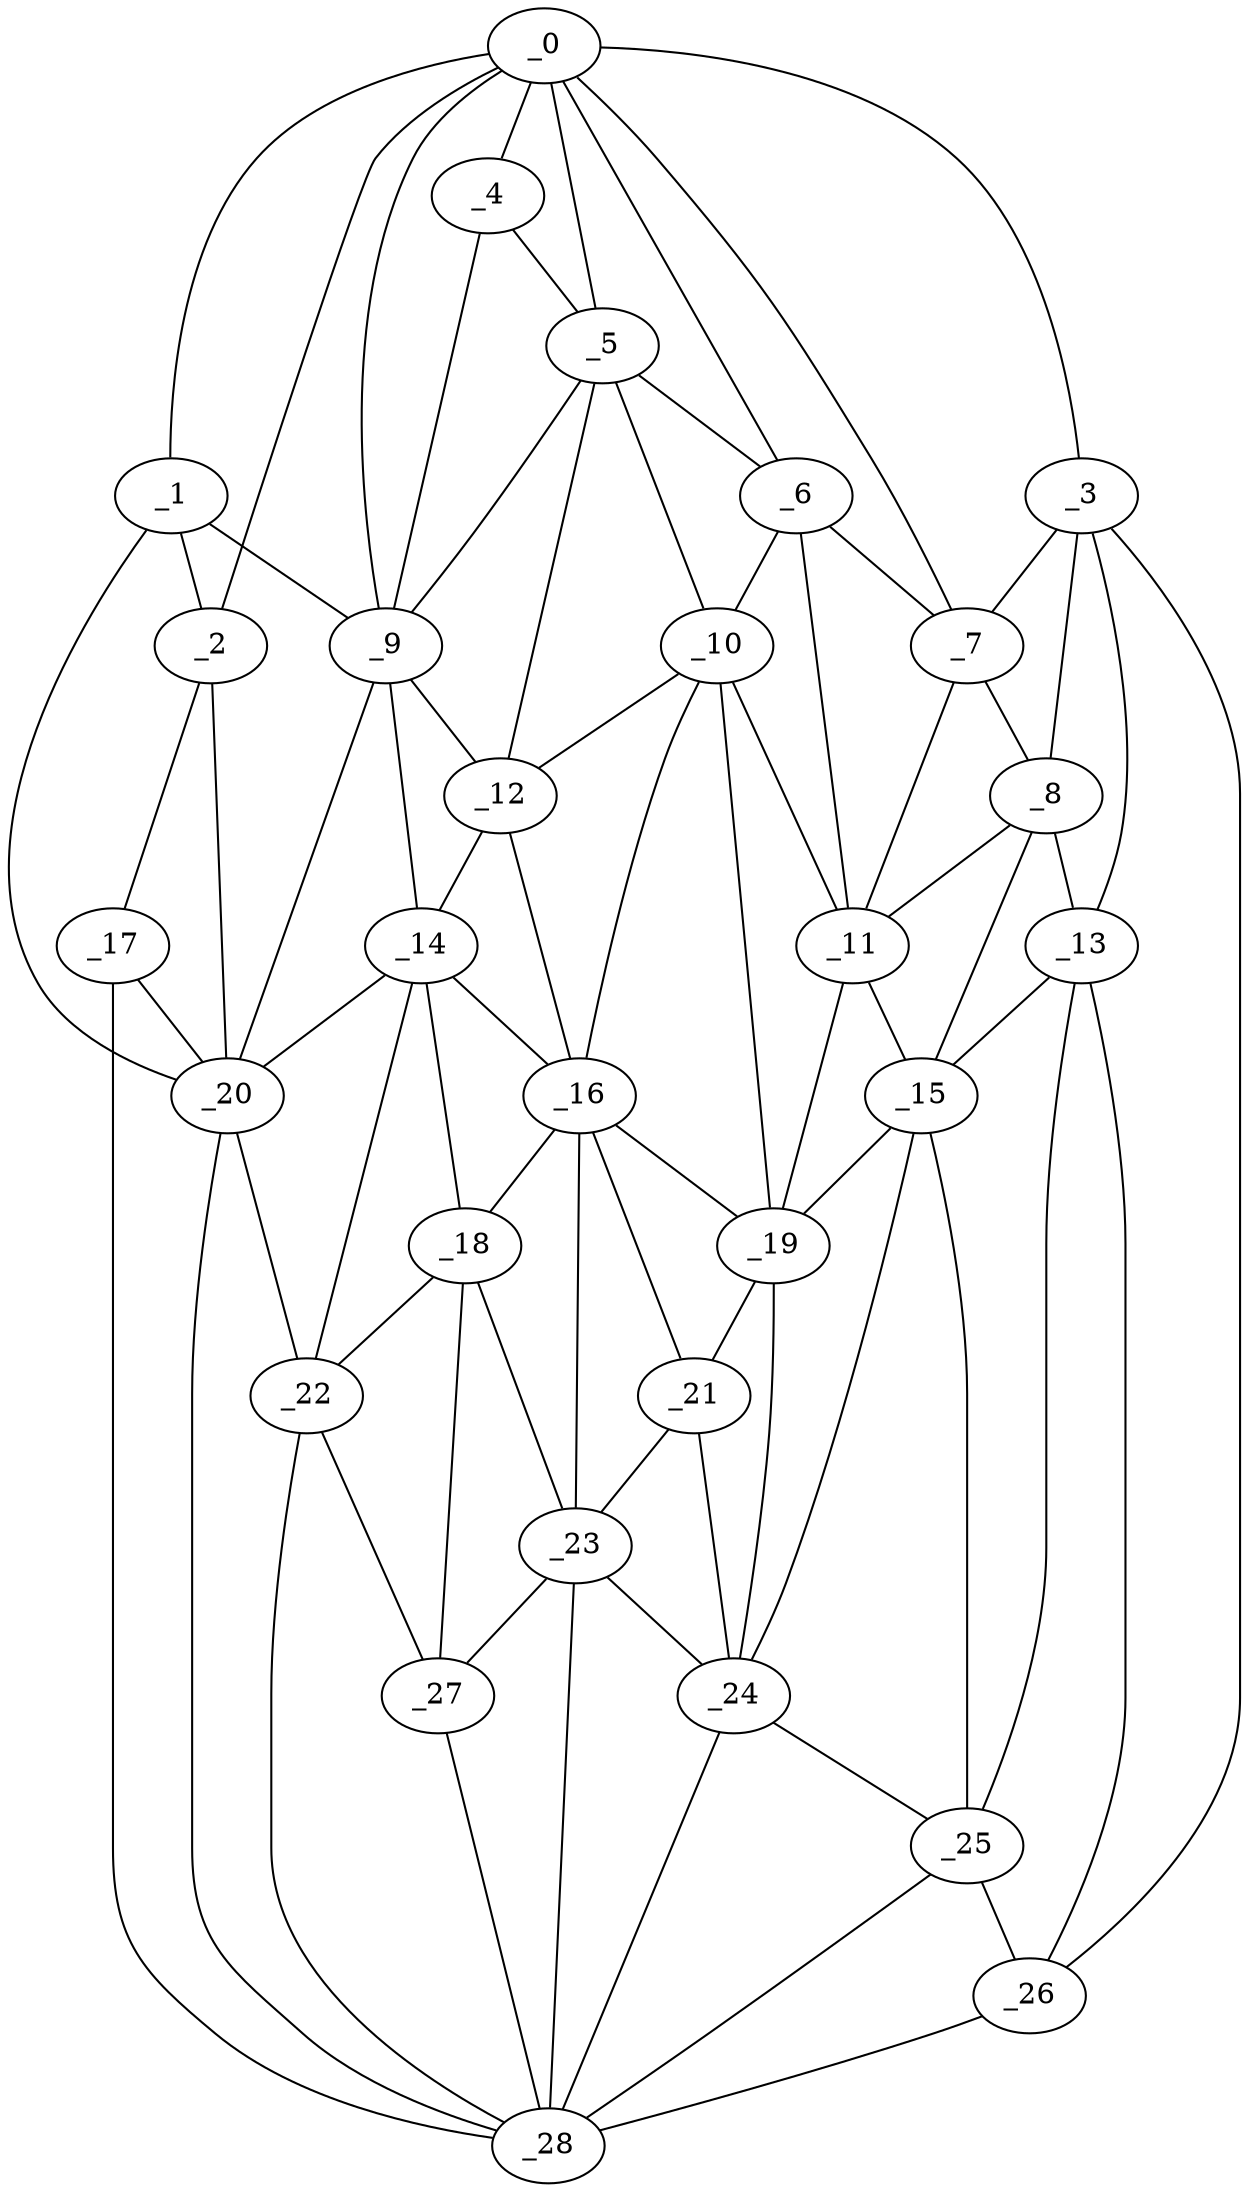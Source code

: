 graph "obj92__200.gxl" {
	_0	 [x=41,
		y=41];
	_1	 [x=47,
		y=33];
	_0 -- _1	 [valence=1];
	_2	 [x=51,
		y=7];
	_0 -- _2	 [valence=1];
	_3	 [x=53,
		y=110];
	_0 -- _3	 [valence=1];
	_4	 [x=54,
		y=63];
	_0 -- _4	 [valence=2];
	_5	 [x=54,
		y=72];
	_0 -- _5	 [valence=1];
	_6	 [x=54,
		y=80];
	_0 -- _6	 [valence=2];
	_7	 [x=54,
		y=95];
	_0 -- _7	 [valence=2];
	_9	 [x=63,
		y=60];
	_0 -- _9	 [valence=1];
	_1 -- _2	 [valence=1];
	_1 -- _9	 [valence=2];
	_20	 [x=83,
		y=32];
	_1 -- _20	 [valence=2];
	_17	 [x=81,
		y=7];
	_2 -- _17	 [valence=1];
	_2 -- _20	 [valence=1];
	_3 -- _7	 [valence=1];
	_8	 [x=62,
		y=102];
	_3 -- _8	 [valence=1];
	_13	 [x=71,
		y=109];
	_3 -- _13	 [valence=2];
	_26	 [x=88,
		y=118];
	_3 -- _26	 [valence=1];
	_4 -- _5	 [valence=2];
	_4 -- _9	 [valence=1];
	_5 -- _6	 [valence=2];
	_5 -- _9	 [valence=2];
	_10	 [x=65,
		y=80];
	_5 -- _10	 [valence=1];
	_12	 [x=70,
		y=68];
	_5 -- _12	 [valence=2];
	_6 -- _7	 [valence=1];
	_6 -- _10	 [valence=2];
	_11	 [x=66,
		y=89];
	_6 -- _11	 [valence=2];
	_7 -- _8	 [valence=1];
	_7 -- _11	 [valence=2];
	_8 -- _11	 [valence=1];
	_8 -- _13	 [valence=2];
	_15	 [x=75,
		y=97];
	_8 -- _15	 [valence=2];
	_9 -- _12	 [valence=1];
	_14	 [x=73,
		y=60];
	_9 -- _14	 [valence=1];
	_9 -- _20	 [valence=1];
	_10 -- _11	 [valence=1];
	_10 -- _12	 [valence=1];
	_16	 [x=80,
		y=71];
	_10 -- _16	 [valence=1];
	_19	 [x=82,
		y=87];
	_10 -- _19	 [valence=2];
	_11 -- _15	 [valence=2];
	_11 -- _19	 [valence=2];
	_12 -- _14	 [valence=1];
	_12 -- _16	 [valence=2];
	_13 -- _15	 [valence=1];
	_25	 [x=88,
		y=102];
	_13 -- _25	 [valence=1];
	_13 -- _26	 [valence=1];
	_14 -- _16	 [valence=1];
	_18	 [x=82,
		y=62];
	_14 -- _18	 [valence=2];
	_14 -- _20	 [valence=2];
	_22	 [x=88,
		y=47];
	_14 -- _22	 [valence=1];
	_15 -- _19	 [valence=2];
	_24	 [x=88,
		y=95];
	_15 -- _24	 [valence=2];
	_15 -- _25	 [valence=1];
	_16 -- _18	 [valence=2];
	_16 -- _19	 [valence=2];
	_21	 [x=87,
		y=78];
	_16 -- _21	 [valence=1];
	_23	 [x=88,
		y=72];
	_16 -- _23	 [valence=2];
	_17 -- _20	 [valence=2];
	_28	 [x=91,
		y=40];
	_17 -- _28	 [valence=1];
	_18 -- _22	 [valence=2];
	_18 -- _23	 [valence=2];
	_27	 [x=89,
		y=56];
	_18 -- _27	 [valence=1];
	_19 -- _21	 [valence=2];
	_19 -- _24	 [valence=2];
	_20 -- _22	 [valence=2];
	_20 -- _28	 [valence=1];
	_21 -- _23	 [valence=2];
	_21 -- _24	 [valence=1];
	_22 -- _27	 [valence=2];
	_22 -- _28	 [valence=2];
	_23 -- _24	 [valence=2];
	_23 -- _27	 [valence=2];
	_23 -- _28	 [valence=2];
	_24 -- _25	 [valence=2];
	_24 -- _28	 [valence=1];
	_25 -- _26	 [valence=1];
	_25 -- _28	 [valence=2];
	_26 -- _28	 [valence=1];
	_27 -- _28	 [valence=1];
}

